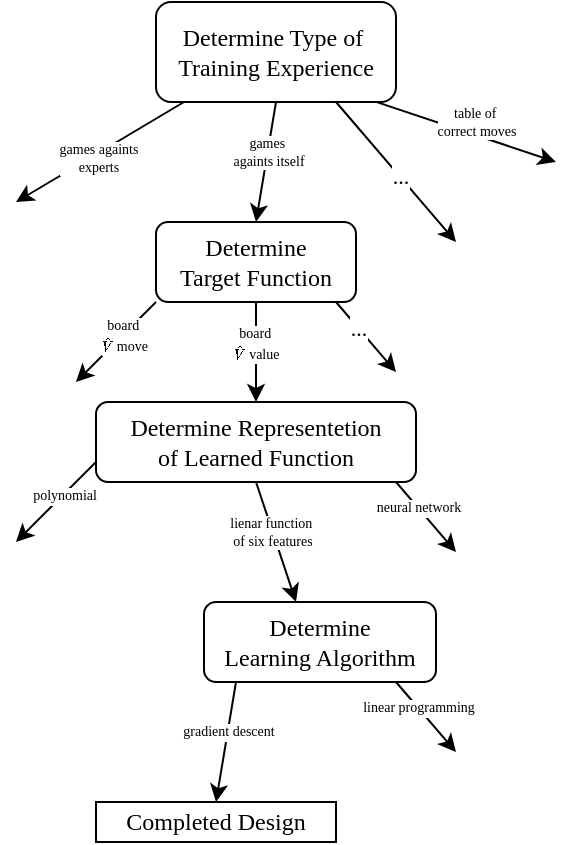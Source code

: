 <mxfile version="28.0.6">
  <diagram name="Pagina-1" id="KZ9M0GyY91vRXv7BMgVX">
    <mxGraphModel dx="1209" dy="644" grid="1" gridSize="10" guides="1" tooltips="1" connect="1" arrows="1" fold="1" page="1" pageScale="1" pageWidth="827" pageHeight="1169" math="1" shadow="0">
      <root>
        <mxCell id="0" />
        <mxCell id="1" parent="0" />
        <mxCell id="85KY1dY8MjEQadsCG-AZ-1" value="Determine Type of&amp;nbsp;&lt;div&gt;Training Experience&lt;/div&gt;" style="rounded=1;whiteSpace=wrap;html=1;fontFamily=Times New Roman;" vertex="1" parent="1">
          <mxGeometry x="340" y="80" width="120" height="50" as="geometry" />
        </mxCell>
        <mxCell id="85KY1dY8MjEQadsCG-AZ-3" value="" style="endArrow=classic;html=1;rounded=0;exitX=0.92;exitY=1.001;exitDx=0;exitDy=0;exitPerimeter=0;fontFamily=Times New Roman;" edge="1" parent="1" source="85KY1dY8MjEQadsCG-AZ-1">
          <mxGeometry width="50" height="50" relative="1" as="geometry">
            <mxPoint x="500" y="200" as="sourcePoint" />
            <mxPoint x="540" y="160" as="targetPoint" />
          </mxGeometry>
        </mxCell>
        <mxCell id="85KY1dY8MjEQadsCG-AZ-9" value="table of&amp;nbsp;&lt;div&gt;correct moves&lt;/div&gt;" style="edgeLabel;html=1;align=center;verticalAlign=middle;resizable=0;points=[];fontSize=7;fontFamily=Times New Roman;" vertex="1" connectable="0" parent="85KY1dY8MjEQadsCG-AZ-3">
          <mxGeometry x="-0.163" y="1" relative="1" as="geometry">
            <mxPoint x="12" y="-2" as="offset" />
          </mxGeometry>
        </mxCell>
        <mxCell id="85KY1dY8MjEQadsCG-AZ-4" value="" style="endArrow=classic;html=1;rounded=0;exitX=0.92;exitY=1.001;exitDx=0;exitDy=0;exitPerimeter=0;fontFamily=Times New Roman;" edge="1" parent="1">
          <mxGeometry width="50" height="50" relative="1" as="geometry">
            <mxPoint x="430" y="130" as="sourcePoint" />
            <mxPoint x="490" y="200" as="targetPoint" />
          </mxGeometry>
        </mxCell>
        <mxCell id="85KY1dY8MjEQadsCG-AZ-10" value="..." style="edgeLabel;html=1;align=center;verticalAlign=middle;resizable=0;points=[];fontFamily=Times New Roman;" vertex="1" connectable="0" parent="85KY1dY8MjEQadsCG-AZ-4">
          <mxGeometry x="0.064" relative="1" as="geometry">
            <mxPoint as="offset" />
          </mxGeometry>
        </mxCell>
        <mxCell id="85KY1dY8MjEQadsCG-AZ-5" value="" style="endArrow=classic;html=1;rounded=0;exitX=0.92;exitY=1.001;exitDx=0;exitDy=0;exitPerimeter=0;fontFamily=Times New Roman;" edge="1" parent="1">
          <mxGeometry width="50" height="50" relative="1" as="geometry">
            <mxPoint x="354" y="130" as="sourcePoint" />
            <mxPoint x="270" y="180" as="targetPoint" />
          </mxGeometry>
        </mxCell>
        <mxCell id="85KY1dY8MjEQadsCG-AZ-7" value="games againts&lt;div&gt;experts&lt;/div&gt;" style="edgeLabel;html=1;align=center;verticalAlign=middle;resizable=0;points=[];fontSize=7;fontFamily=Times New Roman;" vertex="1" connectable="0" parent="85KY1dY8MjEQadsCG-AZ-5">
          <mxGeometry x="0.05" y="2" relative="1" as="geometry">
            <mxPoint as="offset" />
          </mxGeometry>
        </mxCell>
        <mxCell id="85KY1dY8MjEQadsCG-AZ-6" value="" style="endArrow=classic;html=1;rounded=0;exitX=0.5;exitY=1;exitDx=0;exitDy=0;fontFamily=Times New Roman;" edge="1" parent="1" source="85KY1dY8MjEQadsCG-AZ-1">
          <mxGeometry width="50" height="50" relative="1" as="geometry">
            <mxPoint x="444" y="150" as="sourcePoint" />
            <mxPoint x="390" y="190" as="targetPoint" />
          </mxGeometry>
        </mxCell>
        <mxCell id="85KY1dY8MjEQadsCG-AZ-8" value="games&amp;nbsp;&lt;div&gt;againts itself&lt;/div&gt;" style="edgeLabel;html=1;align=center;verticalAlign=middle;resizable=0;points=[];fontSize=7;fontFamily=Times New Roman;" vertex="1" connectable="0" parent="85KY1dY8MjEQadsCG-AZ-6">
          <mxGeometry x="-0.176" relative="1" as="geometry">
            <mxPoint as="offset" />
          </mxGeometry>
        </mxCell>
        <mxCell id="85KY1dY8MjEQadsCG-AZ-11" value="Determine&lt;br&gt;Target Function" style="rounded=1;whiteSpace=wrap;html=1;fontFamily=Times New Roman;" vertex="1" parent="1">
          <mxGeometry x="340" y="190" width="100" height="40" as="geometry" />
        </mxCell>
        <mxCell id="85KY1dY8MjEQadsCG-AZ-12" value="" style="endArrow=classic;html=1;rounded=0;fontFamily=Times New Roman;" edge="1" parent="1">
          <mxGeometry width="50" height="50" relative="1" as="geometry">
            <mxPoint x="430" y="230" as="sourcePoint" />
            <mxPoint x="460" y="265" as="targetPoint" />
            <Array as="points">
              <mxPoint x="460" y="265" />
            </Array>
          </mxGeometry>
        </mxCell>
        <mxCell id="85KY1dY8MjEQadsCG-AZ-14" value="..." style="edgeLabel;html=1;align=center;verticalAlign=middle;resizable=0;points=[];fontFamily=Times New Roman;" vertex="1" connectable="0" parent="85KY1dY8MjEQadsCG-AZ-12">
          <mxGeometry x="-0.294" relative="1" as="geometry">
            <mxPoint as="offset" />
          </mxGeometry>
        </mxCell>
        <mxCell id="85KY1dY8MjEQadsCG-AZ-17" value="" style="endArrow=classic;html=1;rounded=0;exitX=0.5;exitY=1;exitDx=0;exitDy=0;fontFamily=Times New Roman;" edge="1" parent="1">
          <mxGeometry width="50" height="50" relative="1" as="geometry">
            <mxPoint x="340" y="230" as="sourcePoint" />
            <mxPoint x="300" y="270" as="targetPoint" />
          </mxGeometry>
        </mxCell>
        <mxCell id="85KY1dY8MjEQadsCG-AZ-18" value="board&amp;nbsp;&lt;br&gt;\(\hat V\) move" style="edgeLabel;html=1;align=center;verticalAlign=middle;resizable=0;points=[];fontSize=7;fontFamily=Times New Roman;" vertex="1" connectable="0" parent="85KY1dY8MjEQadsCG-AZ-17">
          <mxGeometry x="-0.176" relative="1" as="geometry">
            <mxPoint as="offset" />
          </mxGeometry>
        </mxCell>
        <mxCell id="85KY1dY8MjEQadsCG-AZ-21" value="" style="endArrow=classic;html=1;rounded=0;exitX=0.5;exitY=1;exitDx=0;exitDy=0;fontFamily=Times New Roman;" edge="1" parent="1" source="85KY1dY8MjEQadsCG-AZ-11">
          <mxGeometry width="50" height="50" relative="1" as="geometry">
            <mxPoint x="350" y="260" as="sourcePoint" />
            <mxPoint x="390" y="280" as="targetPoint" />
          </mxGeometry>
        </mxCell>
        <mxCell id="85KY1dY8MjEQadsCG-AZ-22" value="board&amp;nbsp;&lt;br&gt;\(\hat V\) value" style="edgeLabel;html=1;align=center;verticalAlign=middle;resizable=0;points=[];fontSize=7;fontFamily=Times New Roman;" vertex="1" connectable="0" parent="85KY1dY8MjEQadsCG-AZ-21">
          <mxGeometry x="-0.176" relative="1" as="geometry">
            <mxPoint as="offset" />
          </mxGeometry>
        </mxCell>
        <mxCell id="85KY1dY8MjEQadsCG-AZ-25" value="Determine Representetion&lt;br&gt;of Learned Function" style="rounded=1;whiteSpace=wrap;html=1;fontFamily=Times New Roman;" vertex="1" parent="1">
          <mxGeometry x="310" y="280" width="160" height="40" as="geometry" />
        </mxCell>
        <mxCell id="85KY1dY8MjEQadsCG-AZ-26" value="" style="endArrow=classic;html=1;rounded=0;exitX=0.5;exitY=1;exitDx=0;exitDy=0;fontFamily=Times New Roman;" edge="1" parent="1">
          <mxGeometry width="50" height="50" relative="1" as="geometry">
            <mxPoint x="310" y="310" as="sourcePoint" />
            <mxPoint x="270" y="350" as="targetPoint" />
          </mxGeometry>
        </mxCell>
        <mxCell id="85KY1dY8MjEQadsCG-AZ-27" value="polynomial" style="edgeLabel;html=1;align=center;verticalAlign=middle;resizable=0;points=[];fontSize=7;fontFamily=Times New Roman;" vertex="1" connectable="0" parent="85KY1dY8MjEQadsCG-AZ-26">
          <mxGeometry x="-0.176" relative="1" as="geometry">
            <mxPoint as="offset" />
          </mxGeometry>
        </mxCell>
        <mxCell id="85KY1dY8MjEQadsCG-AZ-29" value="" style="endArrow=classic;html=1;rounded=0;fontFamily=Times New Roman;" edge="1" parent="1">
          <mxGeometry width="50" height="50" relative="1" as="geometry">
            <mxPoint x="460" y="320" as="sourcePoint" />
            <mxPoint x="490" y="355" as="targetPoint" />
            <Array as="points">
              <mxPoint x="490" y="355" />
            </Array>
          </mxGeometry>
        </mxCell>
        <mxCell id="85KY1dY8MjEQadsCG-AZ-30" value="neural network" style="edgeLabel;html=1;align=center;verticalAlign=middle;resizable=0;points=[];fontSize=7;fontFamily=Times New Roman;" vertex="1" connectable="0" parent="85KY1dY8MjEQadsCG-AZ-29">
          <mxGeometry x="-0.294" relative="1" as="geometry">
            <mxPoint as="offset" />
          </mxGeometry>
        </mxCell>
        <mxCell id="85KY1dY8MjEQadsCG-AZ-32" value="" style="endArrow=classic;html=1;rounded=0;exitX=0.5;exitY=1;exitDx=0;exitDy=0;fontFamily=Times New Roman;" edge="1" parent="1">
          <mxGeometry width="50" height="50" relative="1" as="geometry">
            <mxPoint x="390" y="320" as="sourcePoint" />
            <mxPoint x="410" y="380" as="targetPoint" />
          </mxGeometry>
        </mxCell>
        <mxCell id="85KY1dY8MjEQadsCG-AZ-33" value="lienar function&amp;nbsp;&lt;div&gt;of six features&lt;/div&gt;" style="edgeLabel;html=1;align=center;verticalAlign=middle;resizable=0;points=[];fontSize=7;fontFamily=Times New Roman;" vertex="1" connectable="0" parent="85KY1dY8MjEQadsCG-AZ-32">
          <mxGeometry x="-0.176" relative="1" as="geometry">
            <mxPoint as="offset" />
          </mxGeometry>
        </mxCell>
        <mxCell id="85KY1dY8MjEQadsCG-AZ-34" value="Determine&lt;br&gt;Learning Algorithm" style="rounded=1;whiteSpace=wrap;html=1;fontFamily=Times New Roman;" vertex="1" parent="1">
          <mxGeometry x="364" y="380" width="116" height="40" as="geometry" />
        </mxCell>
        <mxCell id="85KY1dY8MjEQadsCG-AZ-35" value="" style="endArrow=classic;html=1;rounded=0;fontFamily=Times New Roman;" edge="1" parent="1">
          <mxGeometry width="50" height="50" relative="1" as="geometry">
            <mxPoint x="460" y="420" as="sourcePoint" />
            <mxPoint x="490" y="455" as="targetPoint" />
            <Array as="points">
              <mxPoint x="490" y="455" />
            </Array>
          </mxGeometry>
        </mxCell>
        <mxCell id="85KY1dY8MjEQadsCG-AZ-36" value="linear programming" style="edgeLabel;html=1;align=center;verticalAlign=middle;resizable=0;points=[];fontSize=7;fontFamily=Times New Roman;" vertex="1" connectable="0" parent="85KY1dY8MjEQadsCG-AZ-35">
          <mxGeometry x="-0.294" relative="1" as="geometry">
            <mxPoint as="offset" />
          </mxGeometry>
        </mxCell>
        <mxCell id="85KY1dY8MjEQadsCG-AZ-37" value="" style="endArrow=classic;html=1;rounded=0;exitX=0.5;exitY=1;exitDx=0;exitDy=0;fontFamily=Times New Roman;" edge="1" parent="1">
          <mxGeometry width="50" height="50" relative="1" as="geometry">
            <mxPoint x="380" y="420" as="sourcePoint" />
            <mxPoint x="370" y="480" as="targetPoint" />
          </mxGeometry>
        </mxCell>
        <mxCell id="85KY1dY8MjEQadsCG-AZ-38" value="gradient descent" style="edgeLabel;html=1;align=center;verticalAlign=middle;resizable=0;points=[];fontSize=7;fontFamily=Times New Roman;" vertex="1" connectable="0" parent="85KY1dY8MjEQadsCG-AZ-37">
          <mxGeometry x="-0.176" relative="1" as="geometry">
            <mxPoint as="offset" />
          </mxGeometry>
        </mxCell>
        <mxCell id="85KY1dY8MjEQadsCG-AZ-39" value="Completed Design" style="rounded=0;whiteSpace=wrap;html=1;fontFamily=Times New Roman;" vertex="1" parent="1">
          <mxGeometry x="310" y="480" width="120" height="20" as="geometry" />
        </mxCell>
      </root>
    </mxGraphModel>
  </diagram>
</mxfile>
